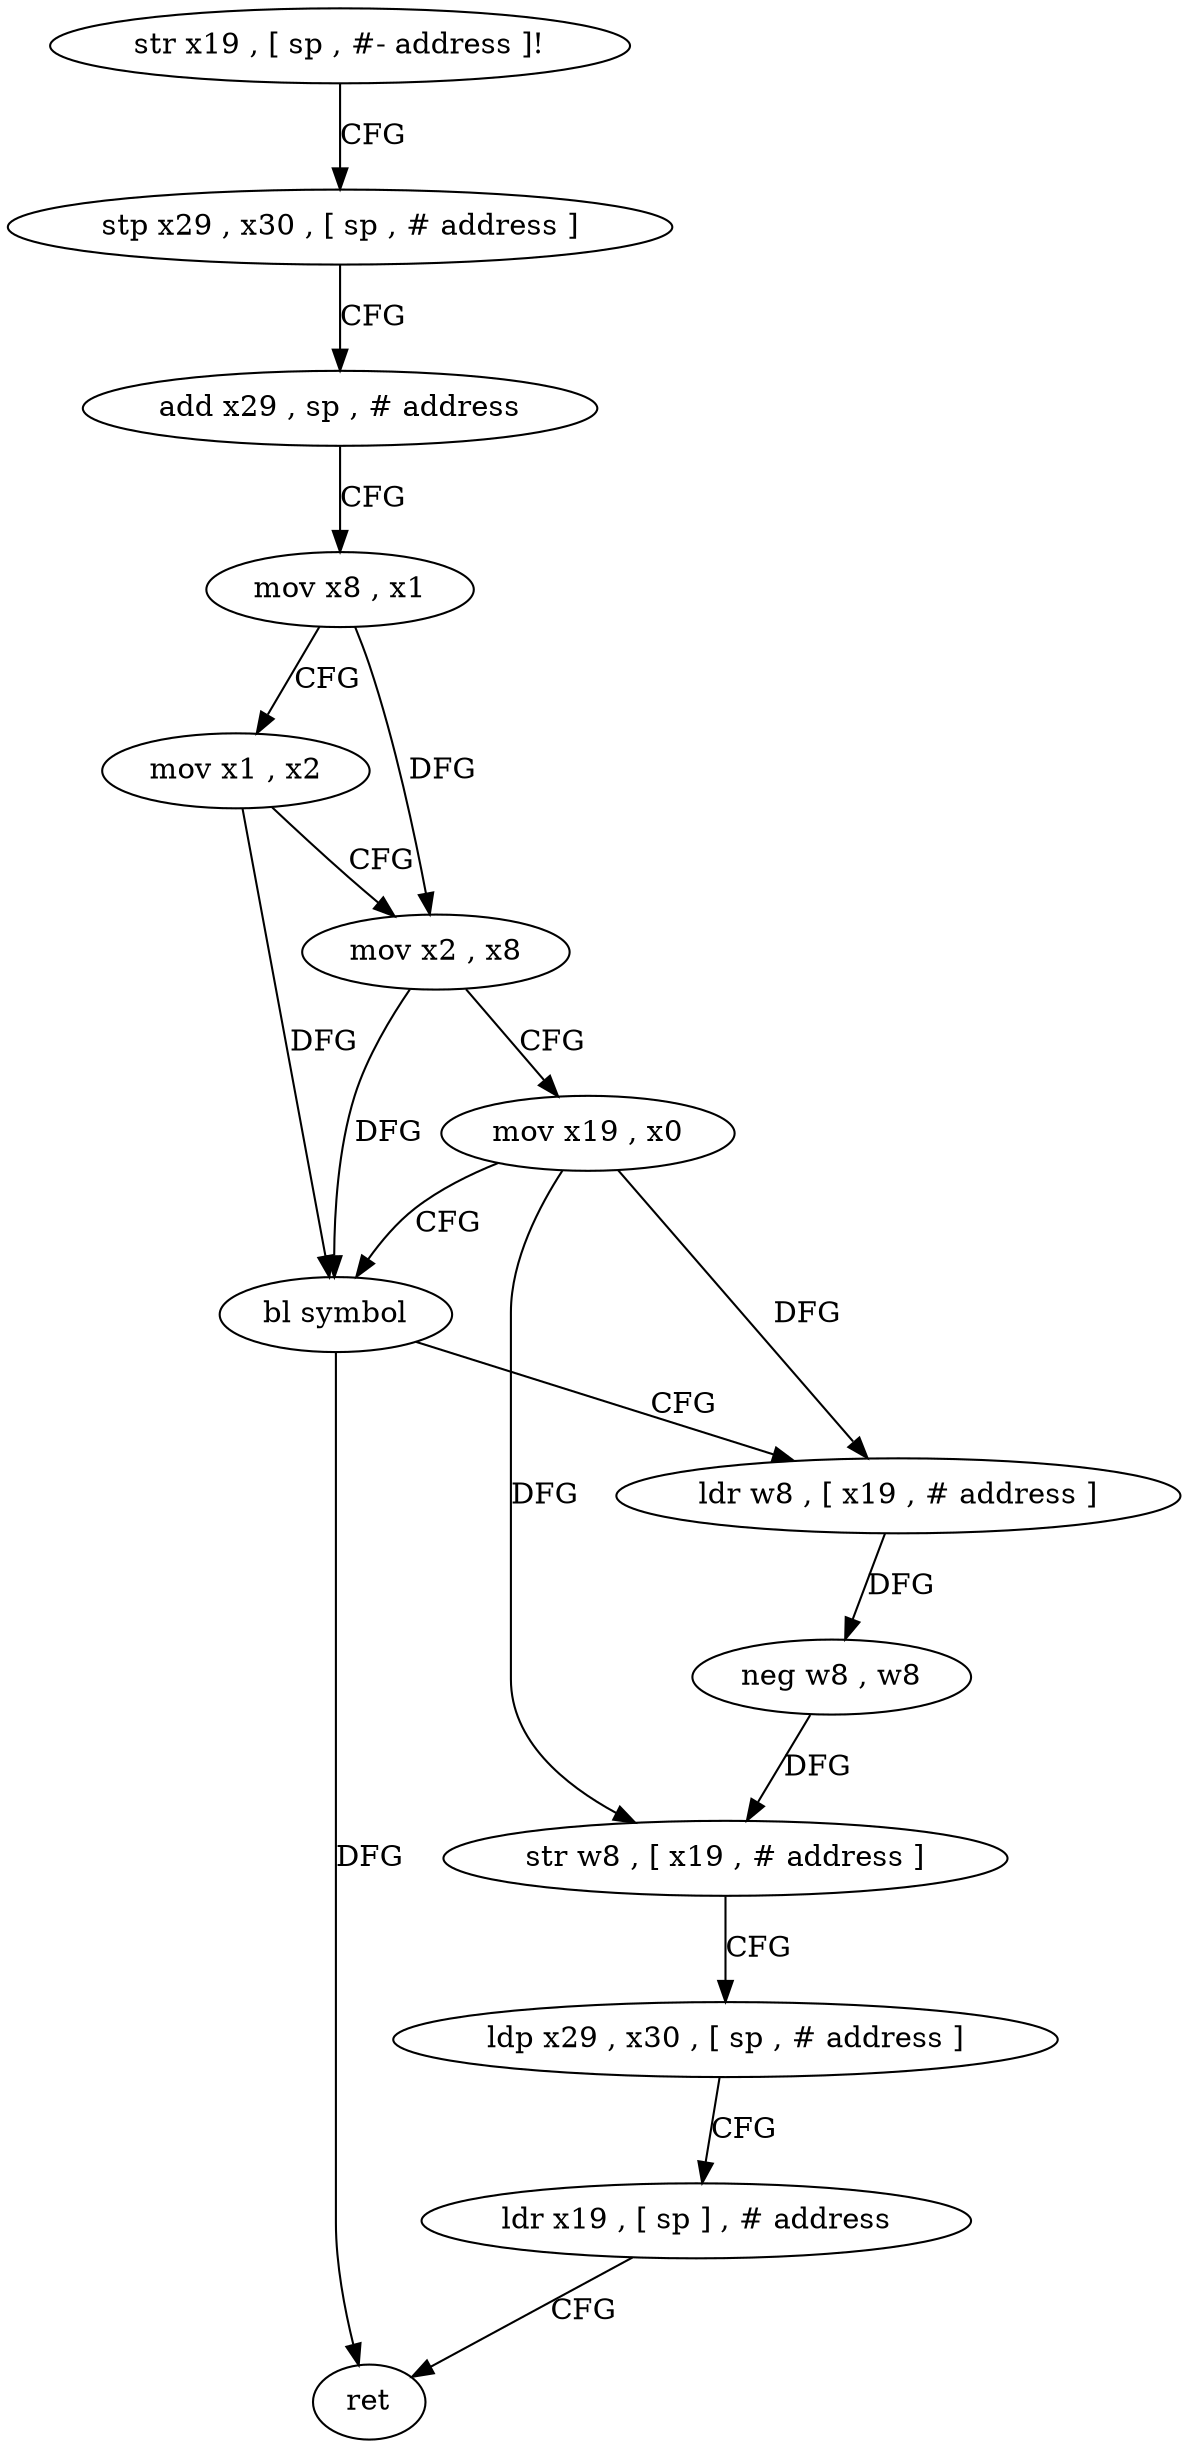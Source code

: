 digraph "func" {
"4231832" [label = "str x19 , [ sp , #- address ]!" ]
"4231836" [label = "stp x29 , x30 , [ sp , # address ]" ]
"4231840" [label = "add x29 , sp , # address" ]
"4231844" [label = "mov x8 , x1" ]
"4231848" [label = "mov x1 , x2" ]
"4231852" [label = "mov x2 , x8" ]
"4231856" [label = "mov x19 , x0" ]
"4231860" [label = "bl symbol" ]
"4231864" [label = "ldr w8 , [ x19 , # address ]" ]
"4231868" [label = "neg w8 , w8" ]
"4231872" [label = "str w8 , [ x19 , # address ]" ]
"4231876" [label = "ldp x29 , x30 , [ sp , # address ]" ]
"4231880" [label = "ldr x19 , [ sp ] , # address" ]
"4231884" [label = "ret" ]
"4231832" -> "4231836" [ label = "CFG" ]
"4231836" -> "4231840" [ label = "CFG" ]
"4231840" -> "4231844" [ label = "CFG" ]
"4231844" -> "4231848" [ label = "CFG" ]
"4231844" -> "4231852" [ label = "DFG" ]
"4231848" -> "4231852" [ label = "CFG" ]
"4231848" -> "4231860" [ label = "DFG" ]
"4231852" -> "4231856" [ label = "CFG" ]
"4231852" -> "4231860" [ label = "DFG" ]
"4231856" -> "4231860" [ label = "CFG" ]
"4231856" -> "4231864" [ label = "DFG" ]
"4231856" -> "4231872" [ label = "DFG" ]
"4231860" -> "4231864" [ label = "CFG" ]
"4231860" -> "4231884" [ label = "DFG" ]
"4231864" -> "4231868" [ label = "DFG" ]
"4231868" -> "4231872" [ label = "DFG" ]
"4231872" -> "4231876" [ label = "CFG" ]
"4231876" -> "4231880" [ label = "CFG" ]
"4231880" -> "4231884" [ label = "CFG" ]
}
